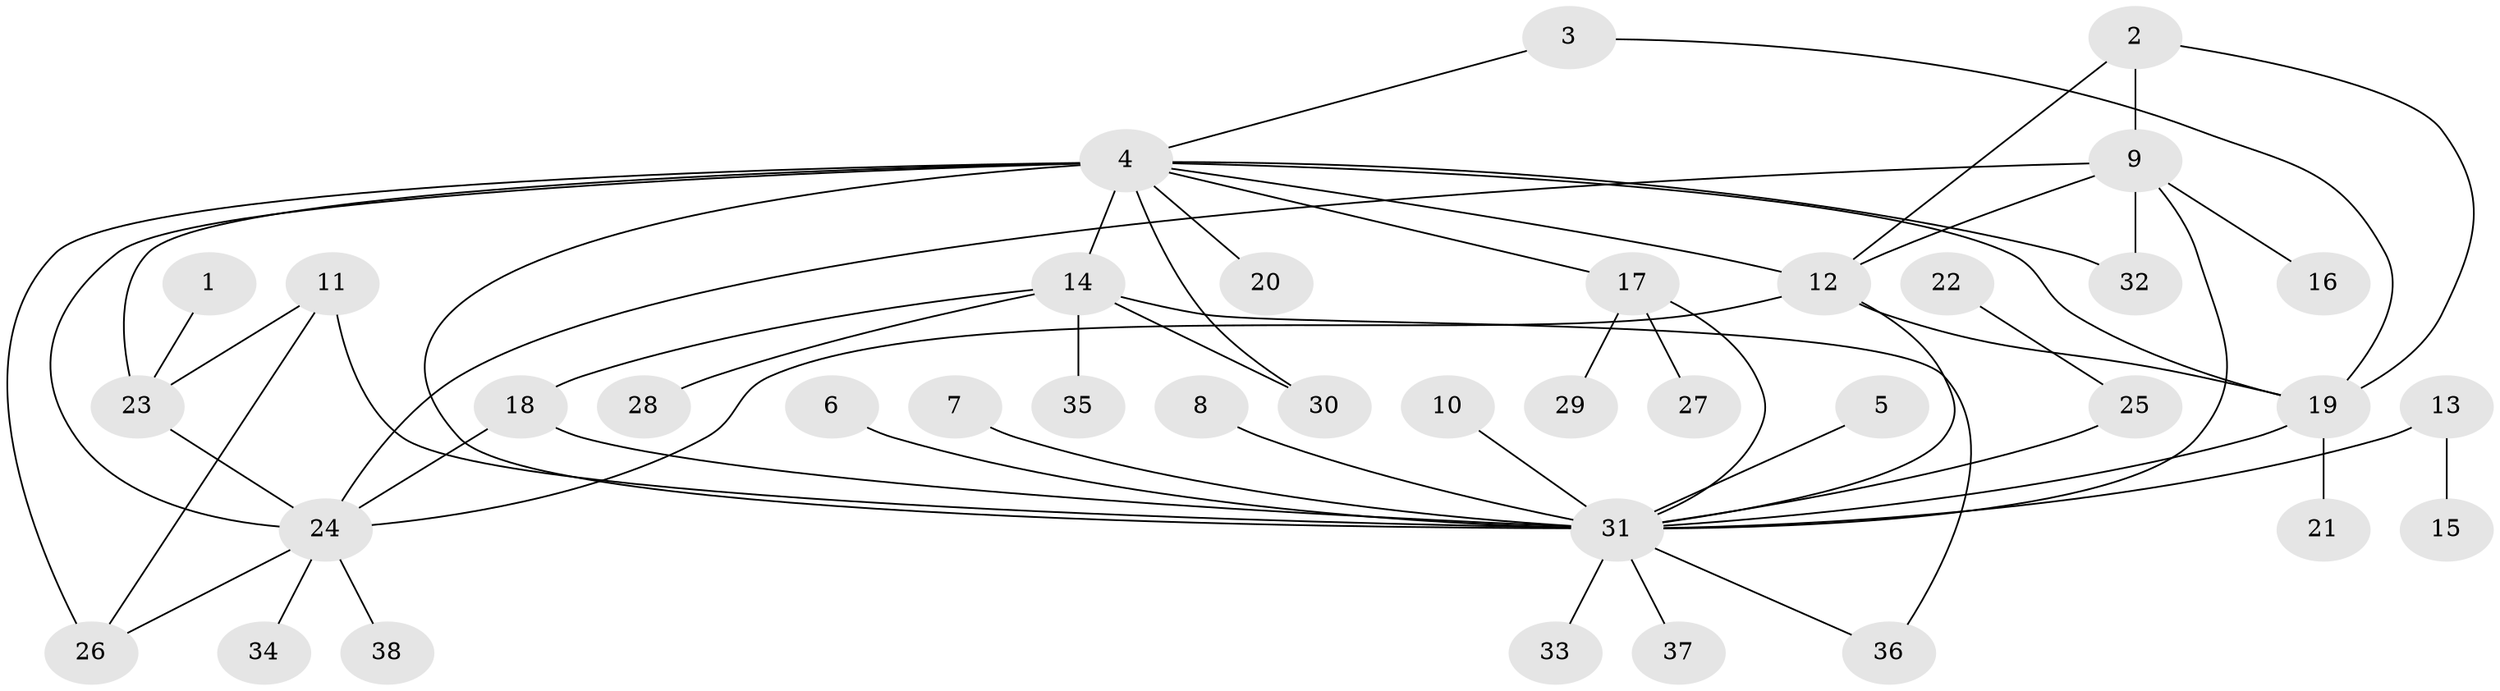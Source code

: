 // original degree distribution, {4: 0.09433962264150944, 1: 0.39622641509433965, 17: 0.018867924528301886, 20: 0.018867924528301886, 6: 0.05660377358490566, 3: 0.09433962264150944, 2: 0.2641509433962264, 7: 0.018867924528301886, 5: 0.03773584905660377}
// Generated by graph-tools (version 1.1) at 2025/36/03/04/25 23:36:58]
// undirected, 38 vertices, 56 edges
graph export_dot {
  node [color=gray90,style=filled];
  1;
  2;
  3;
  4;
  5;
  6;
  7;
  8;
  9;
  10;
  11;
  12;
  13;
  14;
  15;
  16;
  17;
  18;
  19;
  20;
  21;
  22;
  23;
  24;
  25;
  26;
  27;
  28;
  29;
  30;
  31;
  32;
  33;
  34;
  35;
  36;
  37;
  38;
  1 -- 23 [weight=1.0];
  2 -- 9 [weight=1.0];
  2 -- 12 [weight=1.0];
  2 -- 19 [weight=1.0];
  3 -- 4 [weight=1.0];
  3 -- 19 [weight=1.0];
  4 -- 12 [weight=1.0];
  4 -- 14 [weight=1.0];
  4 -- 17 [weight=1.0];
  4 -- 19 [weight=1.0];
  4 -- 20 [weight=1.0];
  4 -- 23 [weight=2.0];
  4 -- 24 [weight=1.0];
  4 -- 26 [weight=2.0];
  4 -- 30 [weight=1.0];
  4 -- 31 [weight=1.0];
  4 -- 32 [weight=1.0];
  5 -- 31 [weight=1.0];
  6 -- 31 [weight=1.0];
  7 -- 31 [weight=1.0];
  8 -- 31 [weight=1.0];
  9 -- 12 [weight=1.0];
  9 -- 16 [weight=1.0];
  9 -- 24 [weight=1.0];
  9 -- 31 [weight=1.0];
  9 -- 32 [weight=1.0];
  10 -- 31 [weight=1.0];
  11 -- 23 [weight=1.0];
  11 -- 26 [weight=1.0];
  11 -- 31 [weight=2.0];
  12 -- 19 [weight=1.0];
  12 -- 24 [weight=1.0];
  12 -- 31 [weight=2.0];
  13 -- 15 [weight=1.0];
  13 -- 31 [weight=1.0];
  14 -- 18 [weight=1.0];
  14 -- 28 [weight=1.0];
  14 -- 30 [weight=1.0];
  14 -- 35 [weight=1.0];
  14 -- 36 [weight=1.0];
  17 -- 27 [weight=1.0];
  17 -- 29 [weight=1.0];
  17 -- 31 [weight=1.0];
  18 -- 24 [weight=1.0];
  18 -- 31 [weight=2.0];
  19 -- 21 [weight=1.0];
  19 -- 31 [weight=1.0];
  22 -- 25 [weight=1.0];
  23 -- 24 [weight=1.0];
  24 -- 26 [weight=1.0];
  24 -- 34 [weight=1.0];
  24 -- 38 [weight=1.0];
  25 -- 31 [weight=1.0];
  31 -- 33 [weight=1.0];
  31 -- 36 [weight=1.0];
  31 -- 37 [weight=1.0];
}
